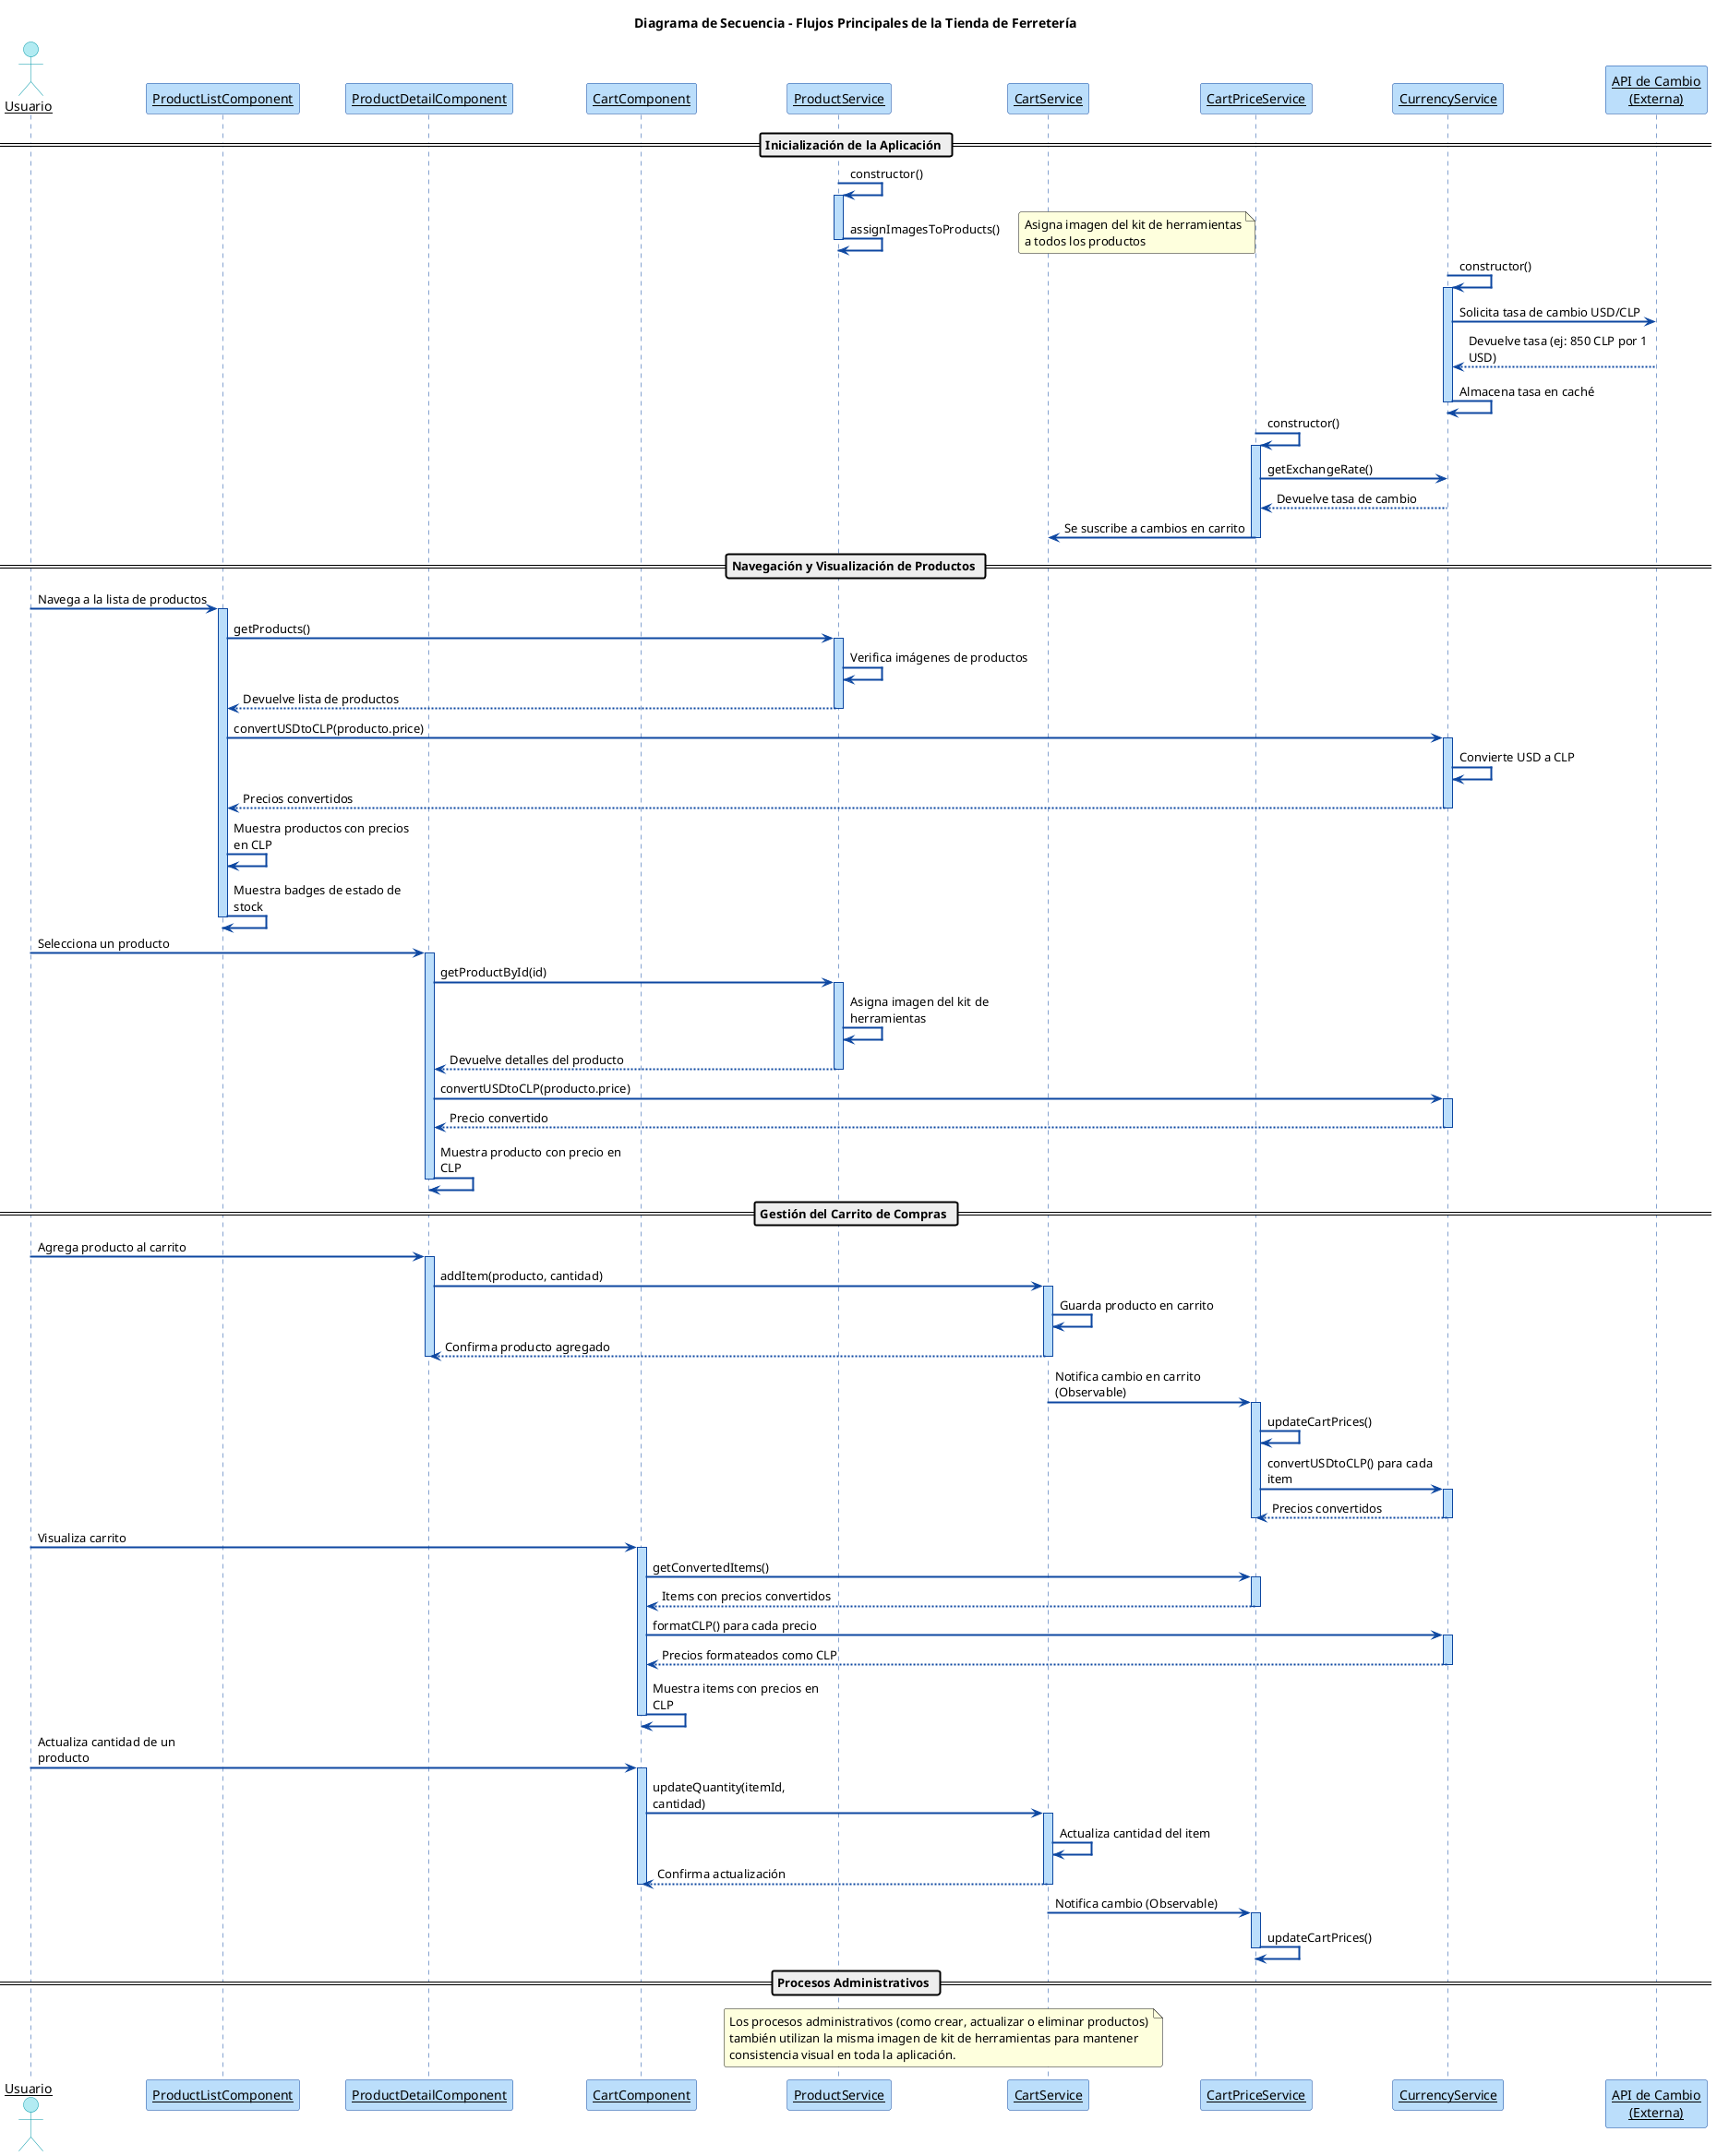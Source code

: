 @startuml Diagrama de Secuencia - Procesos Clave de la Tienda

' Configuración PlantUML
skinparam sequenceArrowThickness 2
skinparam roundcorner 5
skinparam maxmessagesize 200
skinparam sequenceParticipant underline

' Estilo de colores
skinparam sequence {
  ArrowColor #0D47A1
  LifeLineBorderColor #0D47A1
  LifeLineBackgroundColor #BBDEFB
  
  ParticipantBorderColor #0D47A1
  ParticipantBackgroundColor #BBDEFB
  ParticipantFontColor #000000
  
  ActorBorderColor #0097A7
  ActorBackgroundColor #B2EBF2
  ActorFontColor #000000
}

' Título
title Diagrama de Secuencia - Flujos Principales de la Tienda de Ferretería

' Participantes
actor Usuario
participant "ProductListComponent" as ProductList
participant "ProductDetailComponent" as ProductDetail
participant "CartComponent" as Cart
participant "ProductService" as ProductService
participant "CartService" as CartService
participant "CartPriceService" as CartPriceService
participant "CurrencyService" as CurrencyService
participant "API de Cambio\n(Externa)" as ExchangeAPI

' Separación del diagrama en secciones
== Inicialización de la Aplicación ==

' Inicialización
ProductService -> ProductService: constructor()
activate ProductService
ProductService -> ProductService: assignImagesToProducts()
note right: Asigna imagen del kit de herramientas\na todos los productos
deactivate ProductService

CurrencyService -> CurrencyService: constructor()
activate CurrencyService
CurrencyService -> ExchangeAPI: Solicita tasa de cambio USD/CLP
ExchangeAPI --> CurrencyService: Devuelve tasa (ej: 850 CLP por 1 USD)
CurrencyService -> CurrencyService: Almacena tasa en caché
deactivate CurrencyService

CartPriceService -> CartPriceService: constructor()
activate CartPriceService
CartPriceService -> CurrencyService: getExchangeRate()
CurrencyService --> CartPriceService: Devuelve tasa de cambio
CartPriceService -> CartService: Se suscribe a cambios en carrito
deactivate CartPriceService

== Navegación y Visualización de Productos ==

Usuario -> ProductList: Navega a la lista de productos
activate ProductList
ProductList -> ProductService: getProducts()
activate ProductService
ProductService -> ProductService: Verifica imágenes de productos
ProductService --> ProductList: Devuelve lista de productos
deactivate ProductService

ProductList -> CurrencyService: convertUSDtoCLP(producto.price)
activate CurrencyService
CurrencyService -> CurrencyService: Convierte USD a CLP
CurrencyService --> ProductList: Precios convertidos
deactivate CurrencyService

ProductList -> ProductList: Muestra productos con precios en CLP
ProductList -> ProductList: Muestra badges de estado de stock
deactivate ProductList

Usuario -> ProductDetail: Selecciona un producto
activate ProductDetail
ProductDetail -> ProductService: getProductById(id)
activate ProductService
ProductService -> ProductService: Asigna imagen del kit de herramientas
ProductService --> ProductDetail: Devuelve detalles del producto
deactivate ProductService

ProductDetail -> CurrencyService: convertUSDtoCLP(producto.price)
activate CurrencyService
CurrencyService --> ProductDetail: Precio convertido
deactivate CurrencyService

ProductDetail -> ProductDetail: Muestra producto con precio en CLP
deactivate ProductDetail

== Gestión del Carrito de Compras ==

Usuario -> ProductDetail: Agrega producto al carrito
activate ProductDetail
ProductDetail -> CartService: addItem(producto, cantidad)
activate CartService
CartService -> CartService: Guarda producto en carrito
CartService --> ProductDetail: Confirma producto agregado
deactivate CartService
deactivate ProductDetail

CartService -> CartPriceService: Notifica cambio en carrito (Observable)
activate CartPriceService
CartPriceService -> CartPriceService: updateCartPrices()
CartPriceService -> CurrencyService: convertUSDtoCLP() para cada item
activate CurrencyService
CurrencyService --> CartPriceService: Precios convertidos
deactivate CurrencyService
deactivate CartPriceService

Usuario -> Cart: Visualiza carrito
activate Cart
Cart -> CartPriceService: getConvertedItems()
activate CartPriceService
CartPriceService --> Cart: Items con precios convertidos
deactivate CartPriceService

Cart -> CurrencyService: formatCLP() para cada precio
activate CurrencyService
CurrencyService --> Cart: Precios formateados como CLP
deactivate CurrencyService

Cart -> Cart: Muestra items con precios en CLP
deactivate Cart

Usuario -> Cart: Actualiza cantidad de un producto
activate Cart
Cart -> CartService: updateQuantity(itemId, cantidad)
activate CartService
CartService -> CartService: Actualiza cantidad del item
CartService --> Cart: Confirma actualización
deactivate CartService
deactivate Cart

CartService -> CartPriceService: Notifica cambio (Observable)
activate CartPriceService
CartPriceService -> CartPriceService: updateCartPrices()
deactivate CartPriceService

== Procesos Administrativos ==

note over ProductService, CartService
  Los procesos administrativos (como crear, actualizar o eliminar productos)
  también utilizan la misma imagen de kit de herramientas para mantener
  consistencia visual en toda la aplicación.
end note

@enduml 